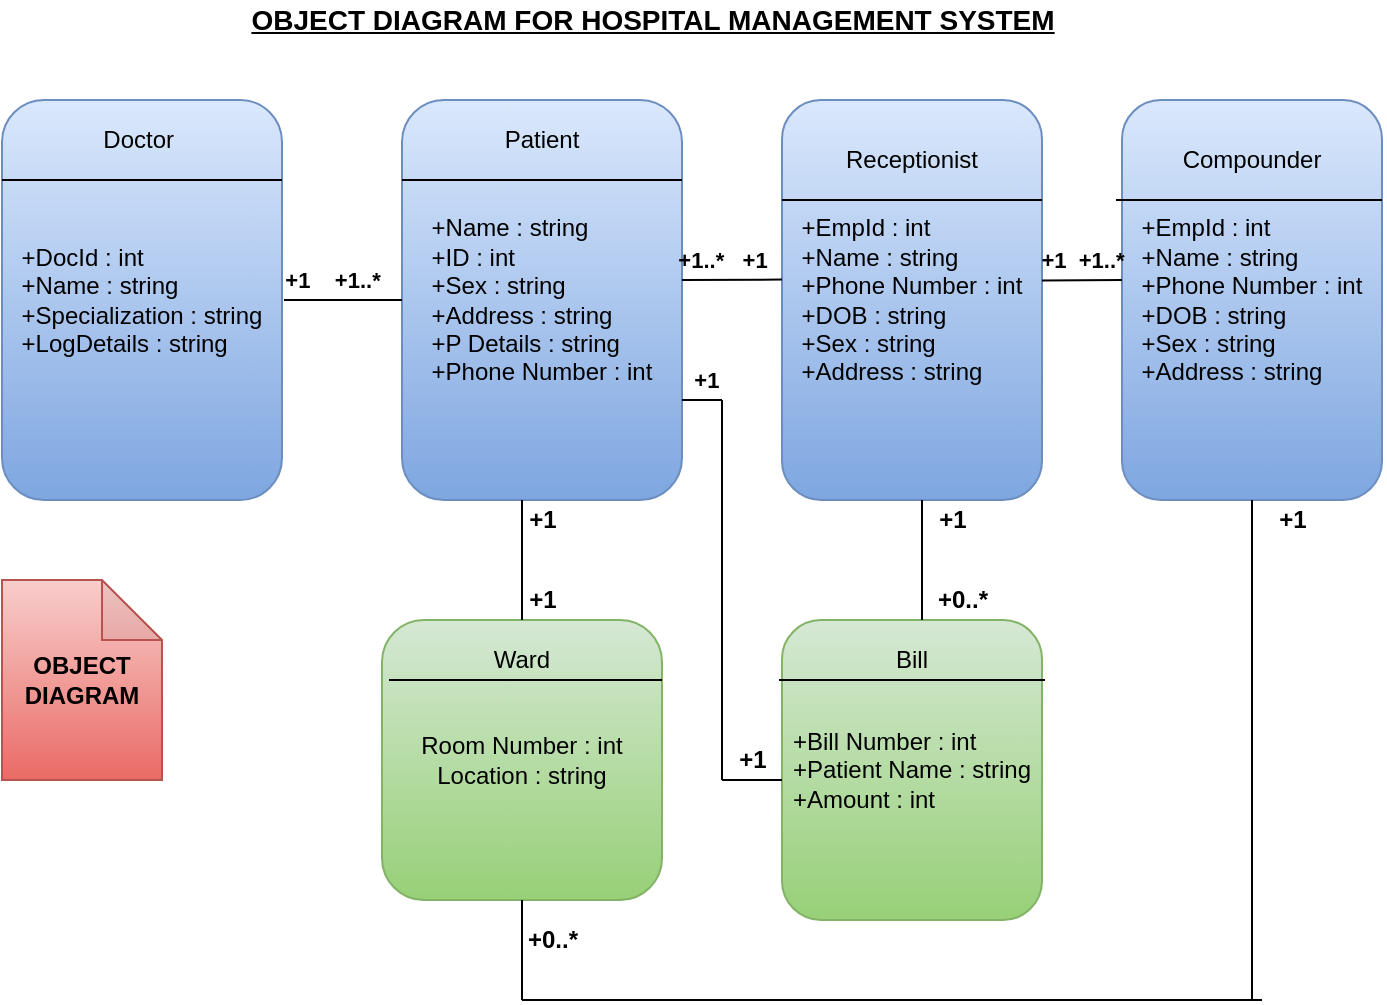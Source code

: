 <mxfile version="13.10.0" type="device"><diagram id="WrC38d40byyIvwSs4feF" name="Page-1"><mxGraphModel dx="1038" dy="548" grid="1" gridSize="10" guides="1" tooltips="1" connect="1" arrows="1" fold="1" page="1" pageScale="1" pageWidth="850" pageHeight="1100" math="0" shadow="0"><root><mxCell id="0"/><mxCell id="1" parent="0"/><mxCell id="ADmR3zQyjg0YPXrvoRYi-1" value="&lt;div style=&quot;text-align: left&quot;&gt;&lt;span&gt;+DocId : int&lt;/span&gt;&lt;/div&gt;&lt;div style=&quot;text-align: left&quot;&gt;&lt;span&gt;+Name : string&lt;/span&gt;&lt;/div&gt;&lt;div style=&quot;text-align: left&quot;&gt;&lt;span&gt;+Specialization : string&lt;/span&gt;&lt;/div&gt;&lt;div style=&quot;text-align: left&quot;&gt;&lt;span&gt;+LogDetails : string&lt;/span&gt;&lt;/div&gt;" style="rounded=1;whiteSpace=wrap;html=1;gradientColor=#7ea6e0;fillColor=#dae8fc;strokeColor=#6c8ebf;" vertex="1" parent="1"><mxGeometry x="100" y="70" width="140" height="200" as="geometry"/></mxCell><mxCell id="ADmR3zQyjg0YPXrvoRYi-3" value="&lt;div style=&quot;text-align: left&quot;&gt;&lt;span&gt;+Bill Number : int&lt;/span&gt;&lt;/div&gt;&lt;div style=&quot;text-align: left&quot;&gt;&lt;span&gt;+Patient Name : string&lt;/span&gt;&lt;/div&gt;&lt;div style=&quot;text-align: left&quot;&gt;&lt;span&gt;+Amount : int&lt;/span&gt;&lt;/div&gt;" style="rounded=1;whiteSpace=wrap;html=1;gradientColor=#97d077;fillColor=#d5e8d4;strokeColor=#82b366;" vertex="1" parent="1"><mxGeometry x="490" y="330" width="130" height="150" as="geometry"/></mxCell><mxCell id="ADmR3zQyjg0YPXrvoRYi-4" value="&lt;div style=&quot;text-align: left&quot;&gt;&lt;span&gt;+Name : string&lt;/span&gt;&lt;/div&gt;&lt;div style=&quot;text-align: left&quot;&gt;&lt;span&gt;+ID : int&lt;/span&gt;&lt;/div&gt;&lt;div style=&quot;text-align: left&quot;&gt;&lt;span&gt;+Sex : string&lt;/span&gt;&lt;/div&gt;&lt;div style=&quot;text-align: left&quot;&gt;&lt;span&gt;+Address : string&lt;/span&gt;&lt;/div&gt;&lt;div style=&quot;text-align: left&quot;&gt;&lt;span&gt;+P Details : string&lt;/span&gt;&lt;/div&gt;&lt;div style=&quot;text-align: left&quot;&gt;&lt;span&gt;+Phone Number : int&lt;/span&gt;&lt;/div&gt;" style="rounded=1;whiteSpace=wrap;html=1;gradientColor=#7ea6e0;fillColor=#dae8fc;strokeColor=#6c8ebf;" vertex="1" parent="1"><mxGeometry x="300" y="70" width="140" height="200" as="geometry"/></mxCell><mxCell id="ADmR3zQyjg0YPXrvoRYi-5" value="&lt;div style=&quot;text-align: left&quot;&gt;&lt;span&gt;+EmpId : int&lt;/span&gt;&lt;/div&gt;&lt;div style=&quot;text-align: left&quot;&gt;&lt;span&gt;+Name : string&lt;/span&gt;&lt;/div&gt;&lt;div style=&quot;text-align: left&quot;&gt;&lt;span&gt;+Phone Number : int&lt;/span&gt;&lt;/div&gt;&lt;div style=&quot;text-align: left&quot;&gt;&lt;span&gt;+DOB : string&lt;/span&gt;&lt;/div&gt;&lt;div style=&quot;text-align: left&quot;&gt;&lt;span&gt;+Sex : string&lt;/span&gt;&lt;/div&gt;&lt;div style=&quot;text-align: left&quot;&gt;&lt;span&gt;+Address : string&lt;/span&gt;&lt;/div&gt;" style="rounded=1;whiteSpace=wrap;html=1;gradientColor=#7ea6e0;fillColor=#dae8fc;strokeColor=#6c8ebf;" vertex="1" parent="1"><mxGeometry x="490" y="70" width="130" height="200" as="geometry"/></mxCell><mxCell id="ADmR3zQyjg0YPXrvoRYi-6" value="&lt;div style=&quot;text-align: left&quot;&gt;+EmpId : int&lt;/div&gt;&lt;div style=&quot;text-align: left&quot;&gt;+Name : string&lt;/div&gt;&lt;div style=&quot;text-align: left&quot;&gt;+Phone Number : int&lt;/div&gt;&lt;div style=&quot;text-align: left&quot;&gt;+DOB : string&lt;/div&gt;&lt;div style=&quot;text-align: left&quot;&gt;+Sex : string&lt;/div&gt;&lt;div style=&quot;text-align: left&quot;&gt;+Address : string&lt;/div&gt;" style="rounded=1;whiteSpace=wrap;html=1;gradientColor=#7ea6e0;fillColor=#dae8fc;strokeColor=#6c8ebf;" vertex="1" parent="1"><mxGeometry x="660" y="70" width="130" height="200" as="geometry"/></mxCell><mxCell id="ADmR3zQyjg0YPXrvoRYi-7" value="Room Number : int&lt;br&gt;Location : string" style="rounded=1;whiteSpace=wrap;html=1;gradientColor=#97d077;fillColor=#d5e8d4;strokeColor=#82b366;" vertex="1" parent="1"><mxGeometry x="290" y="330" width="140" height="140" as="geometry"/></mxCell><mxCell id="ADmR3zQyjg0YPXrvoRYi-8" value="" style="endArrow=none;html=1;entryX=0;entryY=0.5;entryDx=0;entryDy=0;" edge="1" parent="1" target="ADmR3zQyjg0YPXrvoRYi-4"><mxGeometry width="50" height="50" relative="1" as="geometry"><mxPoint x="241" y="170" as="sourcePoint"/><mxPoint x="450" y="360" as="targetPoint"/></mxGeometry></mxCell><mxCell id="ADmR3zQyjg0YPXrvoRYi-9" value="" style="endArrow=none;html=1;entryX=0;entryY=0.449;entryDx=0;entryDy=0;entryPerimeter=0;" edge="1" parent="1" target="ADmR3zQyjg0YPXrvoRYi-5"><mxGeometry width="50" height="50" relative="1" as="geometry"><mxPoint x="440" y="160" as="sourcePoint"/><mxPoint x="470" y="160" as="targetPoint"/></mxGeometry></mxCell><mxCell id="ADmR3zQyjg0YPXrvoRYi-10" value="" style="endArrow=none;html=1;exitX=1;exitY=0.75;exitDx=0;exitDy=0;" edge="1" parent="1" source="ADmR3zQyjg0YPXrvoRYi-4"><mxGeometry width="50" height="50" relative="1" as="geometry"><mxPoint x="400" y="210" as="sourcePoint"/><mxPoint x="460" y="220" as="targetPoint"/></mxGeometry></mxCell><mxCell id="ADmR3zQyjg0YPXrvoRYi-11" value="" style="endArrow=none;html=1;" edge="1" parent="1"><mxGeometry width="50" height="50" relative="1" as="geometry"><mxPoint x="460" y="220" as="sourcePoint"/><mxPoint x="460" y="410" as="targetPoint"/></mxGeometry></mxCell><mxCell id="ADmR3zQyjg0YPXrvoRYi-12" value="" style="endArrow=none;html=1;" edge="1" parent="1"><mxGeometry width="50" height="50" relative="1" as="geometry"><mxPoint x="460" y="410" as="sourcePoint"/><mxPoint x="490" y="410" as="targetPoint"/></mxGeometry></mxCell><mxCell id="ADmR3zQyjg0YPXrvoRYi-14" value="" style="endArrow=none;html=1;exitX=0.5;exitY=1;exitDx=0;exitDy=0;" edge="1" parent="1"><mxGeometry width="50" height="50" relative="1" as="geometry"><mxPoint x="360" y="270" as="sourcePoint"/><mxPoint x="360" y="330" as="targetPoint"/></mxGeometry></mxCell><mxCell id="ADmR3zQyjg0YPXrvoRYi-15" value="" style="endArrow=none;html=1;exitX=0.5;exitY=1;exitDx=0;exitDy=0;" edge="1" parent="1"><mxGeometry width="50" height="50" relative="1" as="geometry"><mxPoint x="560" y="270" as="sourcePoint"/><mxPoint x="560" y="330" as="targetPoint"/></mxGeometry></mxCell><mxCell id="ADmR3zQyjg0YPXrvoRYi-16" value="" style="endArrow=none;html=1;" edge="1" parent="1"><mxGeometry width="50" height="50" relative="1" as="geometry"><mxPoint x="100" y="110" as="sourcePoint"/><mxPoint x="240" y="110" as="targetPoint"/></mxGeometry></mxCell><mxCell id="ADmR3zQyjg0YPXrvoRYi-17" value="" style="endArrow=none;html=1;" edge="1" parent="1"><mxGeometry width="50" height="50" relative="1" as="geometry"><mxPoint x="300" y="110" as="sourcePoint"/><mxPoint x="440" y="110" as="targetPoint"/></mxGeometry></mxCell><mxCell id="ADmR3zQyjg0YPXrvoRYi-18" value="" style="endArrow=none;html=1;" edge="1" parent="1"><mxGeometry width="50" height="50" relative="1" as="geometry"><mxPoint x="490" y="120" as="sourcePoint"/><mxPoint x="620" y="120" as="targetPoint"/></mxGeometry></mxCell><mxCell id="ADmR3zQyjg0YPXrvoRYi-20" value="" style="endArrow=none;html=1;" edge="1" parent="1"><mxGeometry width="50" height="50" relative="1" as="geometry"><mxPoint x="657" y="120" as="sourcePoint"/><mxPoint x="790" y="120" as="targetPoint"/></mxGeometry></mxCell><mxCell id="ADmR3zQyjg0YPXrvoRYi-21" value="" style="endArrow=none;html=1;" edge="1" parent="1"><mxGeometry width="50" height="50" relative="1" as="geometry"><mxPoint x="620" y="160.2" as="sourcePoint"/><mxPoint x="660" y="160" as="targetPoint"/></mxGeometry></mxCell><mxCell id="ADmR3zQyjg0YPXrvoRYi-22" value="" style="endArrow=none;html=1;" edge="1" parent="1"><mxGeometry width="50" height="50" relative="1" as="geometry"><mxPoint x="488.5" y="360" as="sourcePoint"/><mxPoint x="621.5" y="360" as="targetPoint"/></mxGeometry></mxCell><mxCell id="ADmR3zQyjg0YPXrvoRYi-23" value="" style="endArrow=none;html=1;" edge="1" parent="1"><mxGeometry width="50" height="50" relative="1" as="geometry"><mxPoint x="293.5" y="360" as="sourcePoint"/><mxPoint x="430" y="360" as="targetPoint"/></mxGeometry></mxCell><mxCell id="ADmR3zQyjg0YPXrvoRYi-25" value="Doctor&amp;nbsp;" style="text;html=1;strokeColor=none;fillColor=none;align=center;verticalAlign=middle;whiteSpace=wrap;rounded=0;" vertex="1" parent="1"><mxGeometry x="150" y="80" width="40" height="20" as="geometry"/></mxCell><mxCell id="ADmR3zQyjg0YPXrvoRYi-26" value="Patient" style="text;html=1;strokeColor=none;fillColor=none;align=center;verticalAlign=middle;whiteSpace=wrap;rounded=0;" vertex="1" parent="1"><mxGeometry x="350" y="80" width="40" height="20" as="geometry"/></mxCell><mxCell id="ADmR3zQyjg0YPXrvoRYi-27" value="Receptionist" style="text;html=1;strokeColor=none;fillColor=none;align=center;verticalAlign=middle;whiteSpace=wrap;rounded=0;" vertex="1" parent="1"><mxGeometry x="535" y="90" width="40" height="20" as="geometry"/></mxCell><mxCell id="ADmR3zQyjg0YPXrvoRYi-28" value="Compounder" style="text;html=1;strokeColor=none;fillColor=none;align=center;verticalAlign=middle;whiteSpace=wrap;rounded=0;" vertex="1" parent="1"><mxGeometry x="705" y="90" width="40" height="20" as="geometry"/></mxCell><mxCell id="ADmR3zQyjg0YPXrvoRYi-29" value="Bill" style="text;html=1;strokeColor=none;fillColor=none;align=center;verticalAlign=middle;whiteSpace=wrap;rounded=0;" vertex="1" parent="1"><mxGeometry x="535" y="340" width="40" height="20" as="geometry"/></mxCell><mxCell id="ADmR3zQyjg0YPXrvoRYi-30" value="Ward" style="text;html=1;strokeColor=none;fillColor=none;align=center;verticalAlign=middle;whiteSpace=wrap;rounded=0;" vertex="1" parent="1"><mxGeometry x="340" y="340" width="40" height="20" as="geometry"/></mxCell><mxCell id="ADmR3zQyjg0YPXrvoRYi-33" value="" style="endArrow=none;html=1;entryX=0.5;entryY=1;entryDx=0;entryDy=0;" edge="1" parent="1" target="ADmR3zQyjg0YPXrvoRYi-6"><mxGeometry width="50" height="50" relative="1" as="geometry"><mxPoint x="725" y="520" as="sourcePoint"/><mxPoint x="460" y="260" as="targetPoint"/></mxGeometry></mxCell><mxCell id="ADmR3zQyjg0YPXrvoRYi-34" value="" style="endArrow=none;html=1;" edge="1" parent="1"><mxGeometry width="50" height="50" relative="1" as="geometry"><mxPoint x="360" y="520" as="sourcePoint"/><mxPoint x="730" y="520" as="targetPoint"/></mxGeometry></mxCell><mxCell id="ADmR3zQyjg0YPXrvoRYi-35" value="" style="endArrow=none;html=1;entryX=0.5;entryY=1;entryDx=0;entryDy=0;" edge="1" parent="1" target="ADmR3zQyjg0YPXrvoRYi-7"><mxGeometry width="50" height="50" relative="1" as="geometry"><mxPoint x="360" y="520" as="sourcePoint"/><mxPoint x="460" y="260" as="targetPoint"/></mxGeometry></mxCell><mxCell id="ADmR3zQyjg0YPXrvoRYi-36" value="&lt;b&gt;OBJECT DIAGRAM&lt;/b&gt;" style="shape=note;whiteSpace=wrap;html=1;backgroundOutline=1;darkOpacity=0.05;gradientColor=#ea6b66;fillColor=#f8cecc;strokeColor=#b85450;" vertex="1" parent="1"><mxGeometry x="100" y="310" width="80" height="100" as="geometry"/></mxCell><mxCell id="ADmR3zQyjg0YPXrvoRYi-37" value="&lt;u&gt;&lt;b&gt;&lt;font style=&quot;font-size: 14px&quot;&gt;OBJECT DIAGRAM FOR HOSPITAL MANAGEMENT SYSTEM&lt;/font&gt;&lt;/b&gt;&lt;/u&gt;" style="text;html=1;align=center;verticalAlign=middle;resizable=0;points=[];autosize=1;" vertex="1" parent="1"><mxGeometry x="215" y="20" width="420" height="20" as="geometry"/></mxCell><mxCell id="ADmR3zQyjg0YPXrvoRYi-38" value="&lt;b&gt;&lt;font style=&quot;font-size: 11px&quot;&gt;+1&amp;nbsp; &amp;nbsp; +1..*&lt;/font&gt;&lt;/b&gt;" style="text;html=1;align=center;verticalAlign=middle;resizable=0;points=[];autosize=1;" vertex="1" parent="1"><mxGeometry x="235" y="150" width="60" height="20" as="geometry"/></mxCell><mxCell id="ADmR3zQyjg0YPXrvoRYi-39" value="&lt;font style=&quot;font-size: 11px&quot;&gt;&lt;b&gt;+1..*&amp;nbsp; &amp;nbsp;+1&lt;/b&gt;&lt;/font&gt;" style="text;html=1;align=center;verticalAlign=middle;resizable=0;points=[];autosize=1;" vertex="1" parent="1"><mxGeometry x="430" y="140" width="60" height="20" as="geometry"/></mxCell><mxCell id="ADmR3zQyjg0YPXrvoRYi-40" value="&lt;font style=&quot;font-size: 11px&quot;&gt;&lt;b&gt;+1&amp;nbsp; +1..*&lt;/b&gt;&lt;/font&gt;" style="text;html=1;align=center;verticalAlign=middle;resizable=0;points=[];autosize=1;" vertex="1" parent="1"><mxGeometry x="610" y="140" width="60" height="20" as="geometry"/></mxCell><mxCell id="ADmR3zQyjg0YPXrvoRYi-41" value="&lt;font style=&quot;font-size: 11px&quot;&gt;&lt;b&gt;+1&amp;nbsp;&amp;nbsp;&lt;/b&gt;&lt;/font&gt;" style="text;html=1;align=center;verticalAlign=middle;resizable=0;points=[];autosize=1;" vertex="1" parent="1"><mxGeometry x="440" y="200" width="30" height="20" as="geometry"/></mxCell><mxCell id="ADmR3zQyjg0YPXrvoRYi-42" value="&lt;b&gt;+1&lt;/b&gt;" style="text;html=1;align=center;verticalAlign=middle;resizable=0;points=[];autosize=1;" vertex="1" parent="1"><mxGeometry x="460" y="390" width="30" height="20" as="geometry"/></mxCell><mxCell id="ADmR3zQyjg0YPXrvoRYi-43" value="&lt;b&gt;+0..*&lt;/b&gt;" style="text;html=1;align=center;verticalAlign=middle;resizable=0;points=[];autosize=1;" vertex="1" parent="1"><mxGeometry x="560" y="310" width="40" height="20" as="geometry"/></mxCell><mxCell id="ADmR3zQyjg0YPXrvoRYi-44" value="&lt;b&gt;+1&lt;/b&gt;" style="text;html=1;align=center;verticalAlign=middle;resizable=0;points=[];autosize=1;" vertex="1" parent="1"><mxGeometry x="560" y="270" width="30" height="20" as="geometry"/></mxCell><mxCell id="ADmR3zQyjg0YPXrvoRYi-45" value="&lt;b&gt;+1&lt;/b&gt;" style="text;html=1;align=center;verticalAlign=middle;resizable=0;points=[];autosize=1;" vertex="1" parent="1"><mxGeometry x="355" y="270" width="30" height="20" as="geometry"/></mxCell><mxCell id="ADmR3zQyjg0YPXrvoRYi-46" value="&lt;b&gt;+1&lt;/b&gt;" style="text;html=1;align=center;verticalAlign=middle;resizable=0;points=[];autosize=1;" vertex="1" parent="1"><mxGeometry x="355" y="310" width="30" height="20" as="geometry"/></mxCell><mxCell id="ADmR3zQyjg0YPXrvoRYi-47" value="&lt;b&gt;+1&lt;/b&gt;" style="text;html=1;align=center;verticalAlign=middle;resizable=0;points=[];autosize=1;" vertex="1" parent="1"><mxGeometry x="730" y="270" width="30" height="20" as="geometry"/></mxCell><mxCell id="ADmR3zQyjg0YPXrvoRYi-48" value="&lt;b&gt;+0..*&lt;/b&gt;" style="text;html=1;align=center;verticalAlign=middle;resizable=0;points=[];autosize=1;" vertex="1" parent="1"><mxGeometry x="355" y="480" width="40" height="20" as="geometry"/></mxCell></root></mxGraphModel></diagram></mxfile>